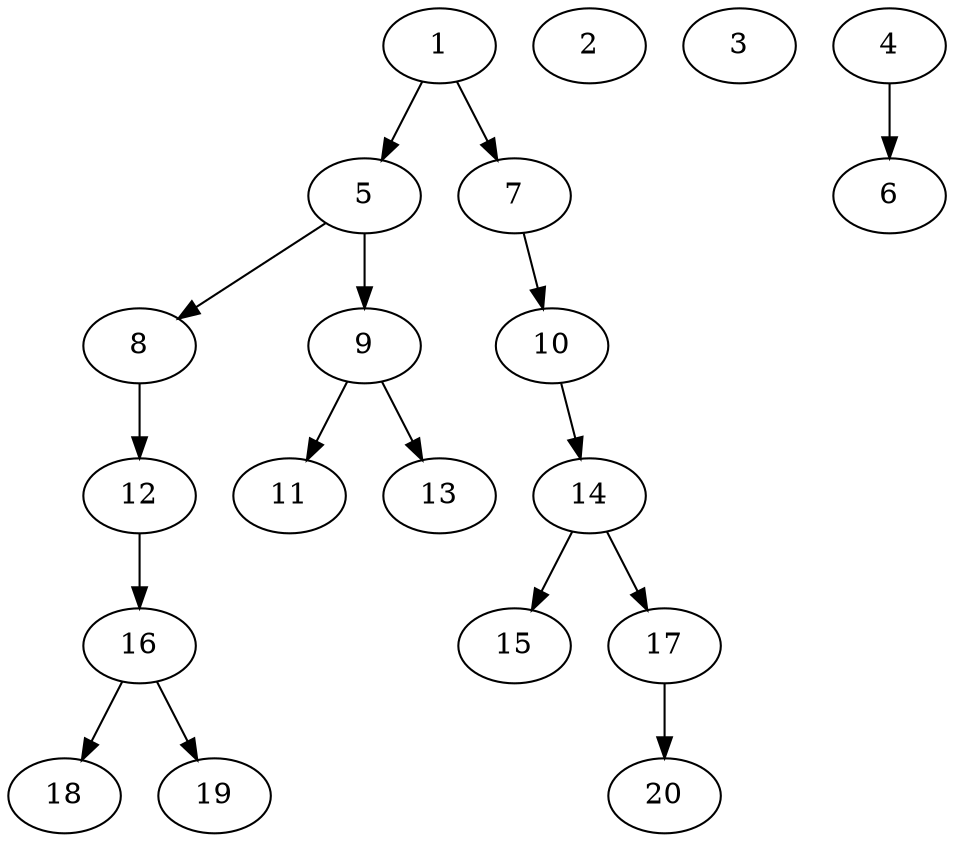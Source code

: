 // DAG (tier=1-easy, mode=compute, n=20, ccr=0.292, fat=0.495, density=0.380, regular=0.741, jump=0.001, mindata=262144, maxdata=2097152)
// DAG automatically generated by daggen at Sun Aug 24 16:33:32 2025
// /home/ermia/Project/Environments/daggen/bin/daggen --dot --ccr 0.292 --fat 0.495 --regular 0.741 --density 0.380 --jump 0.001 --mindata 262144 --maxdata 2097152 -n 20 
digraph G {
  1 [size="27730584451276384", alpha="0.20", expect_size="13865292225638192"]
  1 -> 5 [size ="17153864499200"]
  1 -> 7 [size ="17153864499200"]
  2 [size="23702804857969", alpha="0.20", expect_size="11851402428984"]
  3 [size="6582787496130784", alpha="0.13", expect_size="3291393748065392"]
  4 [size="16396873308444106", alpha="0.08", expect_size="8198436654222053"]
  4 -> 6 [size ="8023569334272"]
  5 [size="2436048696593350656", alpha="0.05", expect_size="1218024348296675328"]
  5 -> 8 [size ="14483737018368"]
  5 -> 9 [size ="14483737018368"]
  6 [size="6178938688752320512", alpha="0.16", expect_size="3089469344376160256"]
  7 [size="35007076722958", alpha="0.07", expect_size="17503538361479"]
  7 -> 10 [size ="1099276746752"]
  8 [size="2825951117858381", alpha="0.18", expect_size="1412975558929190"]
  8 -> 12 [size ="4017002381312"]
  9 [size="4283605020147974144", alpha="0.17", expect_size="2141802510073987072"]
  9 -> 11 [size ="21100671008768"]
  9 -> 13 [size ="21100671008768"]
  10 [size="1225995823826638", alpha="0.04", expect_size="612997911913319"]
  10 -> 14 [size ="27786425139200"]
  11 [size="64187119297294432", alpha="0.08", expect_size="32093559648647216"]
  12 [size="242805097596940", alpha="0.01", expect_size="121402548798470"]
  12 -> 16 [size ="9038255357952"]
  13 [size="320076181206992", alpha="0.06", expect_size="160038090603496"]
  14 [size="79356473218583", alpha="0.07", expect_size="39678236609291"]
  14 -> 15 [size ="5382139281408"]
  14 -> 17 [size ="5382139281408"]
  15 [size="10989153086342648", alpha="0.16", expect_size="5494576543171324"]
  16 [size="311393509286023", alpha="0.03", expect_size="155696754643011"]
  16 -> 18 [size ="8422195986432"]
  16 -> 19 [size ="8422195986432"]
  17 [size="8807704288639642", alpha="0.04", expect_size="4403852144319821"]
  17 -> 20 [size ="5517363642368"]
  18 [size="8209522704226034", alpha="0.04", expect_size="4104761352113017"]
  19 [size="2057143829881946112", alpha="0.20", expect_size="1028571914940973056"]
  20 [size="17004328915677126", alpha="0.01", expect_size="8502164457838563"]
}